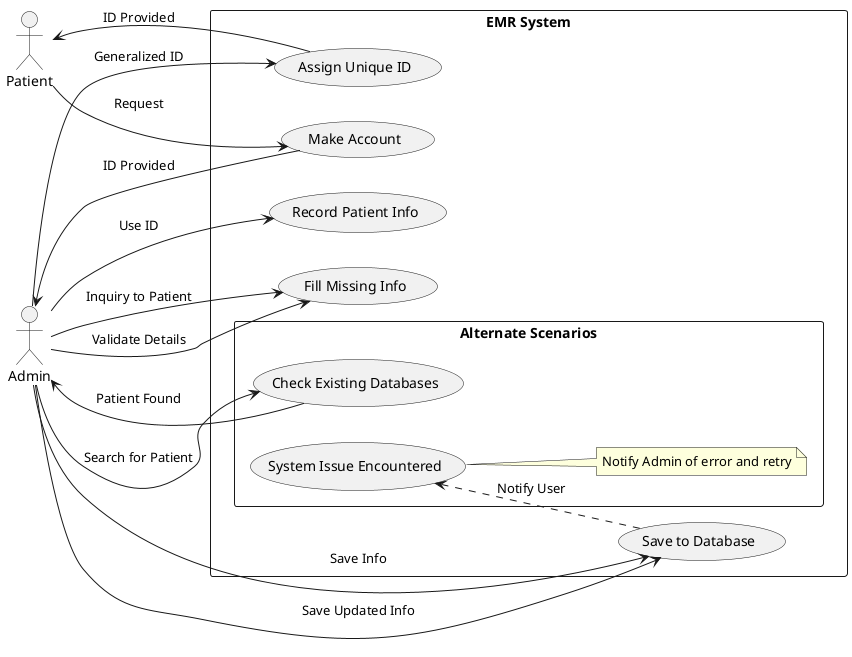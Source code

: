 @startuml
left to right direction
actor Patient
actor Admin

rectangle "EMR System" {
    Patient --> (Make Account) : Request
    (Make Account) --> Admin : ID Provided

    Admin --> (Record Patient Info) : Use ID
    Admin --> (Fill Missing Info) : Validate Details
    Admin --> (Save to Database) : Save Info
    Admin --> (Assign Unique ID) : Generalized ID
    (Assign Unique ID) --> Patient : ID Provided

    rectangle "Alternate Scenarios" {
        Admin --> (Check Existing Databases) : Search for Patient
        (Check Existing Databases) --> Admin : Patient Found
        Admin --> (Fill Missing Info) : Inquiry to Patient
        Admin --> (Save to Database) : Save Updated Info

        (System Issue Encountered) <.. (Save to Database) : Notify User
        note right of (System Issue Encountered)
          Notify Admin of error and retry
        end note
    }
}
@enduml
